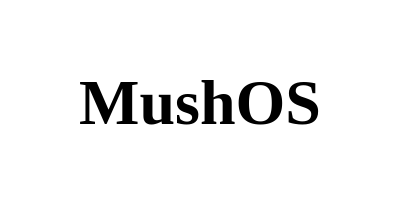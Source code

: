 <mxfile version="20.7.4" type="google"><diagram id="odtlT9COsLVvr1XrGEwN" name="Страница 1"><mxGraphModel grid="1" page="1" gridSize="10" guides="1" tooltips="1" connect="1" arrows="1" fold="1" pageScale="1" pageWidth="827" pageHeight="1169" math="0" shadow="0"><root><mxCell id="0"/><mxCell id="1" parent="0"/><mxCell id="FUrqRtMcUhXRgUg9xQRO-1" value="&lt;p style=&quot;font-size: 32px;&quot;&gt;&lt;font face=&quot;Lucida Console&quot;&gt;&lt;b&gt;MushOS&lt;/b&gt;&lt;/font&gt;&lt;/p&gt;" style="rounded=0;whiteSpace=wrap;html=1;strokeColor=none;" vertex="1" parent="1"><mxGeometry x="280" y="160" width="200" height="50" as="geometry"/></mxCell></root></mxGraphModel></diagram></mxfile>